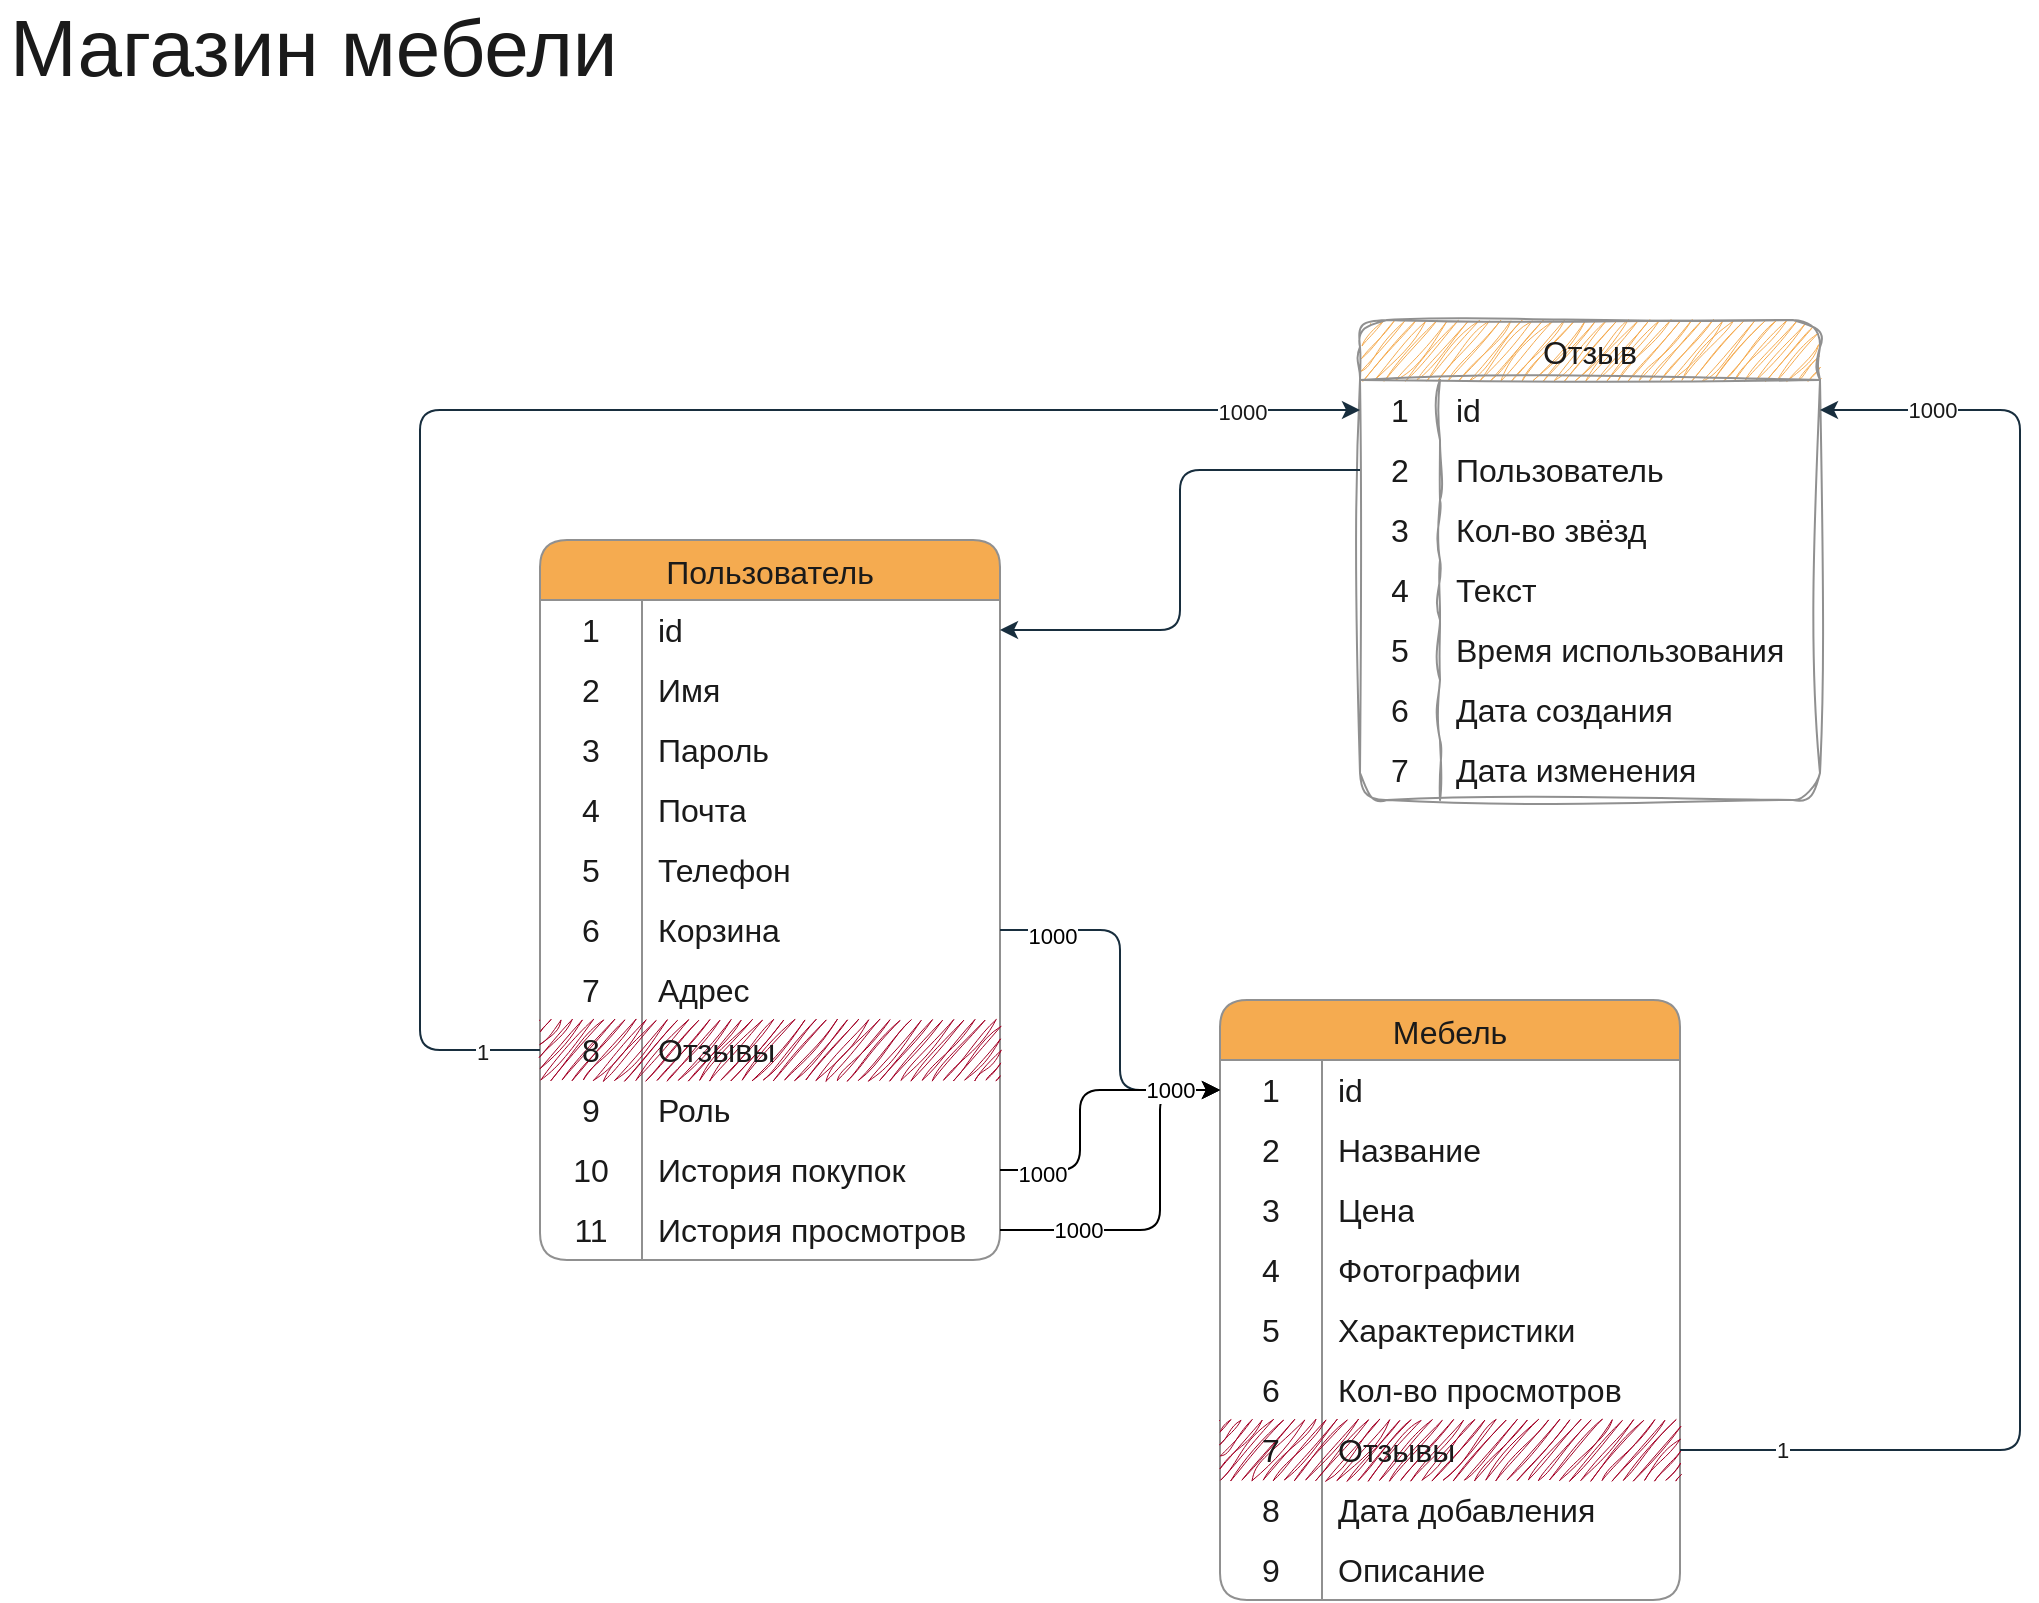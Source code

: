 <mxfile version="21.6.8" type="device">
  <diagram name="Page-1" id="b520641d-4fe3-3701-9064-5fc419738815">
    <mxGraphModel dx="1434" dy="907" grid="1" gridSize="10" guides="1" tooltips="1" connect="1" arrows="1" fold="1" page="1" pageScale="1" pageWidth="1100" pageHeight="850" background="none" math="0" shadow="0">
      <root>
        <mxCell id="0" />
        <mxCell id="1" parent="0" />
        <mxCell id="yqe6dRdyDtMansCxqnrz-1" value="&lt;font style=&quot;font-size: 40px;&quot;&gt;Магазин мебели&lt;/font&gt;" style="text;html=1;strokeColor=none;fillColor=none;spacing=5;spacingTop=-20;whiteSpace=wrap;overflow=hidden;rounded=1;labelBackgroundColor=none;fontColor=#1A1A1A;" parent="1" vertex="1">
          <mxGeometry y="20" width="420" height="40" as="geometry" />
        </mxCell>
        <mxCell id="yqe6dRdyDtMansCxqnrz-6" value="Мебель" style="shape=table;startSize=30;container=1;collapsible=0;childLayout=tableLayout;fixedRows=1;rowLines=0;fontStyle=0;strokeColor=#909090;fontSize=16;rounded=1;labelBackgroundColor=none;fillColor=#F5AB50;fontColor=#1A1A1A;" parent="1" vertex="1">
          <mxGeometry x="610" y="510" width="230" height="300" as="geometry" />
        </mxCell>
        <mxCell id="yqe6dRdyDtMansCxqnrz-7" value="" style="shape=tableRow;horizontal=0;startSize=0;swimlaneHead=0;swimlaneBody=0;top=0;left=0;bottom=0;right=0;collapsible=0;dropTarget=0;fillColor=none;points=[[0,0.5],[1,0.5]];portConstraint=eastwest;strokeColor=#909090;fontSize=16;rounded=1;labelBackgroundColor=none;fontColor=#1A1A1A;" parent="yqe6dRdyDtMansCxqnrz-6" vertex="1">
          <mxGeometry y="30" width="230" height="30" as="geometry" />
        </mxCell>
        <mxCell id="yqe6dRdyDtMansCxqnrz-8" value="1" style="shape=partialRectangle;html=1;whiteSpace=wrap;connectable=0;fillColor=none;top=0;left=0;bottom=0;right=0;overflow=hidden;pointerEvents=1;strokeColor=#909090;fontSize=16;rounded=1;labelBackgroundColor=none;fontColor=#1A1A1A;" parent="yqe6dRdyDtMansCxqnrz-7" vertex="1">
          <mxGeometry width="51" height="30" as="geometry">
            <mxRectangle width="51" height="30" as="alternateBounds" />
          </mxGeometry>
        </mxCell>
        <mxCell id="yqe6dRdyDtMansCxqnrz-9" value="id" style="shape=partialRectangle;html=1;whiteSpace=wrap;connectable=0;fillColor=none;top=0;left=0;bottom=0;right=0;align=left;spacingLeft=6;overflow=hidden;strokeColor=#909090;fontSize=16;rounded=1;labelBackgroundColor=none;fontColor=#1A1A1A;" parent="yqe6dRdyDtMansCxqnrz-7" vertex="1">
          <mxGeometry x="51" width="179" height="30" as="geometry">
            <mxRectangle width="179" height="30" as="alternateBounds" />
          </mxGeometry>
        </mxCell>
        <mxCell id="yqe6dRdyDtMansCxqnrz-10" value="" style="shape=tableRow;horizontal=0;startSize=0;swimlaneHead=0;swimlaneBody=0;top=0;left=0;bottom=0;right=0;collapsible=0;dropTarget=0;fillColor=none;points=[[0,0.5],[1,0.5]];portConstraint=eastwest;strokeColor=#909090;fontSize=16;rounded=1;labelBackgroundColor=none;fontColor=#1A1A1A;" parent="yqe6dRdyDtMansCxqnrz-6" vertex="1">
          <mxGeometry y="60" width="230" height="30" as="geometry" />
        </mxCell>
        <mxCell id="yqe6dRdyDtMansCxqnrz-11" value="2" style="shape=partialRectangle;html=1;whiteSpace=wrap;connectable=0;fillColor=none;top=0;left=0;bottom=0;right=0;overflow=hidden;strokeColor=#909090;fontSize=16;rounded=1;labelBackgroundColor=none;fontColor=#1A1A1A;" parent="yqe6dRdyDtMansCxqnrz-10" vertex="1">
          <mxGeometry width="51" height="30" as="geometry">
            <mxRectangle width="51" height="30" as="alternateBounds" />
          </mxGeometry>
        </mxCell>
        <mxCell id="yqe6dRdyDtMansCxqnrz-12" value="Название" style="shape=partialRectangle;html=1;whiteSpace=wrap;connectable=0;fillColor=none;top=0;left=0;bottom=0;right=0;align=left;spacingLeft=6;overflow=hidden;strokeColor=#909090;fontSize=16;rounded=1;labelBackgroundColor=none;fontColor=#1A1A1A;" parent="yqe6dRdyDtMansCxqnrz-10" vertex="1">
          <mxGeometry x="51" width="179" height="30" as="geometry">
            <mxRectangle width="179" height="30" as="alternateBounds" />
          </mxGeometry>
        </mxCell>
        <mxCell id="yqe6dRdyDtMansCxqnrz-13" value="" style="shape=tableRow;horizontal=0;startSize=0;swimlaneHead=0;swimlaneBody=0;top=0;left=0;bottom=0;right=0;collapsible=0;dropTarget=0;fillColor=none;points=[[0,0.5],[1,0.5]];portConstraint=eastwest;strokeColor=#909090;fontSize=16;rounded=1;labelBackgroundColor=none;fontColor=#1A1A1A;" parent="yqe6dRdyDtMansCxqnrz-6" vertex="1">
          <mxGeometry y="90" width="230" height="30" as="geometry" />
        </mxCell>
        <mxCell id="yqe6dRdyDtMansCxqnrz-14" value="3" style="shape=partialRectangle;html=1;whiteSpace=wrap;connectable=0;fillColor=none;top=0;left=0;bottom=0;right=0;overflow=hidden;strokeColor=#909090;fontSize=16;rounded=1;labelBackgroundColor=none;fontColor=#1A1A1A;" parent="yqe6dRdyDtMansCxqnrz-13" vertex="1">
          <mxGeometry width="51" height="30" as="geometry">
            <mxRectangle width="51" height="30" as="alternateBounds" />
          </mxGeometry>
        </mxCell>
        <mxCell id="yqe6dRdyDtMansCxqnrz-15" value="Цена" style="shape=partialRectangle;html=1;whiteSpace=wrap;connectable=0;fillColor=none;top=0;left=0;bottom=0;right=0;align=left;spacingLeft=6;overflow=hidden;strokeColor=#909090;fontSize=16;rounded=1;labelBackgroundColor=none;fontColor=#1A1A1A;" parent="yqe6dRdyDtMansCxqnrz-13" vertex="1">
          <mxGeometry x="51" width="179" height="30" as="geometry">
            <mxRectangle width="179" height="30" as="alternateBounds" />
          </mxGeometry>
        </mxCell>
        <mxCell id="yqe6dRdyDtMansCxqnrz-32" value="" style="shape=tableRow;horizontal=0;startSize=0;swimlaneHead=0;swimlaneBody=0;top=0;left=0;bottom=0;right=0;collapsible=0;dropTarget=0;fillColor=none;points=[[0,0.5],[1,0.5]];portConstraint=eastwest;strokeColor=#909090;fontSize=16;rounded=1;labelBackgroundColor=none;fontColor=#1A1A1A;" parent="yqe6dRdyDtMansCxqnrz-6" vertex="1">
          <mxGeometry y="120" width="230" height="30" as="geometry" />
        </mxCell>
        <mxCell id="yqe6dRdyDtMansCxqnrz-33" value="4" style="shape=partialRectangle;html=1;whiteSpace=wrap;connectable=0;fillColor=none;top=0;left=0;bottom=0;right=0;overflow=hidden;strokeColor=#909090;fontSize=16;rounded=1;labelBackgroundColor=none;fontColor=#1A1A1A;" parent="yqe6dRdyDtMansCxqnrz-32" vertex="1">
          <mxGeometry width="51" height="30" as="geometry">
            <mxRectangle width="51" height="30" as="alternateBounds" />
          </mxGeometry>
        </mxCell>
        <mxCell id="yqe6dRdyDtMansCxqnrz-34" value="Фотографии" style="shape=partialRectangle;html=1;whiteSpace=wrap;connectable=0;fillColor=none;top=0;left=0;bottom=0;right=0;align=left;spacingLeft=6;overflow=hidden;strokeColor=#909090;fontSize=16;rounded=1;labelBackgroundColor=none;fontColor=#1A1A1A;" parent="yqe6dRdyDtMansCxqnrz-32" vertex="1">
          <mxGeometry x="51" width="179" height="30" as="geometry">
            <mxRectangle width="179" height="30" as="alternateBounds" />
          </mxGeometry>
        </mxCell>
        <mxCell id="uWYPwdV6PZLB3BTFIdGM-4" value="" style="shape=tableRow;horizontal=0;startSize=0;swimlaneHead=0;swimlaneBody=0;top=0;left=0;bottom=0;right=0;collapsible=0;dropTarget=0;fillColor=none;points=[[0,0.5],[1,0.5]];portConstraint=eastwest;strokeColor=#909090;fontSize=16;rounded=1;labelBackgroundColor=none;fontColor=#1A1A1A;" parent="yqe6dRdyDtMansCxqnrz-6" vertex="1">
          <mxGeometry y="150" width="230" height="30" as="geometry" />
        </mxCell>
        <mxCell id="uWYPwdV6PZLB3BTFIdGM-5" value="5" style="shape=partialRectangle;html=1;whiteSpace=wrap;connectable=0;fillColor=none;top=0;left=0;bottom=0;right=0;overflow=hidden;strokeColor=#909090;fontSize=16;rounded=1;labelBackgroundColor=none;fontColor=#1A1A1A;" parent="uWYPwdV6PZLB3BTFIdGM-4" vertex="1">
          <mxGeometry width="51" height="30" as="geometry">
            <mxRectangle width="51" height="30" as="alternateBounds" />
          </mxGeometry>
        </mxCell>
        <mxCell id="uWYPwdV6PZLB3BTFIdGM-6" value="Характеристики" style="shape=partialRectangle;html=1;whiteSpace=wrap;connectable=0;fillColor=none;top=0;left=0;bottom=0;right=0;align=left;spacingLeft=6;overflow=hidden;strokeColor=#909090;fontSize=16;rounded=1;labelBackgroundColor=none;fontColor=#1A1A1A;" parent="uWYPwdV6PZLB3BTFIdGM-4" vertex="1">
          <mxGeometry x="51" width="179" height="30" as="geometry">
            <mxRectangle width="179" height="30" as="alternateBounds" />
          </mxGeometry>
        </mxCell>
        <mxCell id="uWYPwdV6PZLB3BTFIdGM-16" value="" style="shape=tableRow;horizontal=0;startSize=0;swimlaneHead=0;swimlaneBody=0;top=0;left=0;bottom=0;right=0;collapsible=0;dropTarget=0;fillColor=none;points=[[0,0.5],[1,0.5]];portConstraint=eastwest;strokeColor=#909090;fontSize=16;rounded=1;labelBackgroundColor=none;fontColor=#1A1A1A;" parent="yqe6dRdyDtMansCxqnrz-6" vertex="1">
          <mxGeometry y="180" width="230" height="30" as="geometry" />
        </mxCell>
        <mxCell id="uWYPwdV6PZLB3BTFIdGM-17" value="6" style="shape=partialRectangle;html=1;whiteSpace=wrap;connectable=0;fillColor=none;top=0;left=0;bottom=0;right=0;overflow=hidden;strokeColor=#909090;fontSize=16;rounded=1;labelBackgroundColor=none;fontColor=#1A1A1A;" parent="uWYPwdV6PZLB3BTFIdGM-16" vertex="1">
          <mxGeometry width="51" height="30" as="geometry">
            <mxRectangle width="51" height="30" as="alternateBounds" />
          </mxGeometry>
        </mxCell>
        <mxCell id="uWYPwdV6PZLB3BTFIdGM-18" value="Кол-во просмотров" style="shape=partialRectangle;html=1;whiteSpace=wrap;connectable=0;fillColor=none;top=0;left=0;bottom=0;right=0;align=left;spacingLeft=6;overflow=hidden;strokeColor=#909090;fontSize=16;rounded=1;labelBackgroundColor=none;fontColor=#1A1A1A;" parent="uWYPwdV6PZLB3BTFIdGM-16" vertex="1">
          <mxGeometry x="51" width="179" height="30" as="geometry">
            <mxRectangle width="179" height="30" as="alternateBounds" />
          </mxGeometry>
        </mxCell>
        <mxCell id="yqe6dRdyDtMansCxqnrz-140" value="" style="shape=tableRow;horizontal=0;startSize=0;swimlaneHead=0;swimlaneBody=0;top=0;left=0;bottom=0;right=0;collapsible=0;dropTarget=0;fillColor=#a20025;points=[[0,0.5],[1,0.5]];portConstraint=eastwest;strokeColor=#6F0000;fontSize=16;rounded=1;labelBackgroundColor=none;sketch=1;curveFitting=1;jiggle=2;fontColor=#ffffff;" parent="yqe6dRdyDtMansCxqnrz-6" vertex="1">
          <mxGeometry y="210" width="230" height="30" as="geometry" />
        </mxCell>
        <mxCell id="yqe6dRdyDtMansCxqnrz-141" value="7" style="shape=partialRectangle;html=1;whiteSpace=wrap;connectable=0;fillColor=none;top=0;left=0;bottom=0;right=0;overflow=hidden;strokeColor=#909090;fontSize=16;rounded=1;labelBackgroundColor=none;fontColor=#1A1A1A;" parent="yqe6dRdyDtMansCxqnrz-140" vertex="1">
          <mxGeometry width="51" height="30" as="geometry">
            <mxRectangle width="51" height="30" as="alternateBounds" />
          </mxGeometry>
        </mxCell>
        <mxCell id="yqe6dRdyDtMansCxqnrz-142" value="Отзывы" style="shape=partialRectangle;html=1;whiteSpace=wrap;connectable=0;fillColor=none;top=0;left=0;bottom=0;right=0;align=left;spacingLeft=6;overflow=hidden;strokeColor=#909090;fontSize=16;rounded=1;labelBackgroundColor=none;fontColor=#1A1A1A;" parent="yqe6dRdyDtMansCxqnrz-140" vertex="1">
          <mxGeometry x="51" width="179" height="30" as="geometry">
            <mxRectangle width="179" height="30" as="alternateBounds" />
          </mxGeometry>
        </mxCell>
        <mxCell id="hEsK_yBPaeeMFCxo3sMm-4" value="" style="shape=tableRow;horizontal=0;startSize=0;swimlaneHead=0;swimlaneBody=0;top=0;left=0;bottom=0;right=0;collapsible=0;dropTarget=0;fillColor=none;points=[[0,0.5],[1,0.5]];portConstraint=eastwest;strokeColor=#909090;fontSize=16;rounded=1;labelBackgroundColor=none;fontColor=#1A1A1A;" parent="yqe6dRdyDtMansCxqnrz-6" vertex="1">
          <mxGeometry y="240" width="230" height="30" as="geometry" />
        </mxCell>
        <mxCell id="hEsK_yBPaeeMFCxo3sMm-5" value="8" style="shape=partialRectangle;html=1;whiteSpace=wrap;connectable=0;fillColor=none;top=0;left=0;bottom=0;right=0;overflow=hidden;strokeColor=#909090;fontSize=16;rounded=1;labelBackgroundColor=none;fontColor=#1A1A1A;" parent="hEsK_yBPaeeMFCxo3sMm-4" vertex="1">
          <mxGeometry width="51" height="30" as="geometry">
            <mxRectangle width="51" height="30" as="alternateBounds" />
          </mxGeometry>
        </mxCell>
        <mxCell id="hEsK_yBPaeeMFCxo3sMm-6" value="Дата добавления" style="shape=partialRectangle;html=1;whiteSpace=wrap;connectable=0;fillColor=none;top=0;left=0;bottom=0;right=0;align=left;spacingLeft=6;overflow=hidden;strokeColor=#909090;fontSize=16;rounded=1;labelBackgroundColor=none;fontColor=#1A1A1A;" parent="hEsK_yBPaeeMFCxo3sMm-4" vertex="1">
          <mxGeometry x="51" width="179" height="30" as="geometry">
            <mxRectangle width="179" height="30" as="alternateBounds" />
          </mxGeometry>
        </mxCell>
        <mxCell id="uWYPwdV6PZLB3BTFIdGM-1" value="" style="shape=tableRow;horizontal=0;startSize=0;swimlaneHead=0;swimlaneBody=0;top=0;left=0;bottom=0;right=0;collapsible=0;dropTarget=0;fillColor=none;points=[[0,0.5],[1,0.5]];portConstraint=eastwest;strokeColor=#909090;fontSize=16;rounded=1;labelBackgroundColor=none;fontColor=#1A1A1A;" parent="yqe6dRdyDtMansCxqnrz-6" vertex="1">
          <mxGeometry y="270" width="230" height="30" as="geometry" />
        </mxCell>
        <mxCell id="uWYPwdV6PZLB3BTFIdGM-2" value="9" style="shape=partialRectangle;html=1;whiteSpace=wrap;connectable=0;fillColor=none;top=0;left=0;bottom=0;right=0;overflow=hidden;strokeColor=#909090;fontSize=16;rounded=1;labelBackgroundColor=none;fontColor=#1A1A1A;" parent="uWYPwdV6PZLB3BTFIdGM-1" vertex="1">
          <mxGeometry width="51" height="30" as="geometry">
            <mxRectangle width="51" height="30" as="alternateBounds" />
          </mxGeometry>
        </mxCell>
        <mxCell id="uWYPwdV6PZLB3BTFIdGM-3" value="Описание" style="shape=partialRectangle;html=1;whiteSpace=wrap;connectable=0;fillColor=none;top=0;left=0;bottom=0;right=0;align=left;spacingLeft=6;overflow=hidden;strokeColor=#909090;fontSize=16;rounded=1;labelBackgroundColor=none;fontColor=#1A1A1A;" parent="uWYPwdV6PZLB3BTFIdGM-1" vertex="1">
          <mxGeometry x="51" width="179" height="30" as="geometry">
            <mxRectangle width="179" height="30" as="alternateBounds" />
          </mxGeometry>
        </mxCell>
        <mxCell id="yqe6dRdyDtMansCxqnrz-38" value="Пользователь" style="shape=table;startSize=30;container=1;collapsible=0;childLayout=tableLayout;fixedRows=1;rowLines=0;fontStyle=0;strokeColor=#909090;fontSize=16;align=center;rounded=1;labelBackgroundColor=none;fillColor=#F5AB50;fontColor=#1A1A1A;" parent="1" vertex="1">
          <mxGeometry x="270" y="280" width="230" height="360" as="geometry" />
        </mxCell>
        <mxCell id="yqe6dRdyDtMansCxqnrz-39" value="" style="shape=tableRow;horizontal=0;startSize=0;swimlaneHead=0;swimlaneBody=0;top=0;left=0;bottom=0;right=0;collapsible=0;dropTarget=0;fillColor=none;points=[[0,0.5],[1,0.5]];portConstraint=eastwest;strokeColor=#909090;fontSize=16;rounded=1;labelBackgroundColor=none;fontColor=#1A1A1A;" parent="yqe6dRdyDtMansCxqnrz-38" vertex="1">
          <mxGeometry y="30" width="230" height="30" as="geometry" />
        </mxCell>
        <mxCell id="yqe6dRdyDtMansCxqnrz-40" value="1" style="shape=partialRectangle;html=1;whiteSpace=wrap;connectable=0;fillColor=none;top=0;left=0;bottom=0;right=0;overflow=hidden;pointerEvents=1;strokeColor=#909090;fontSize=16;rounded=1;labelBackgroundColor=none;fontColor=#1A1A1A;" parent="yqe6dRdyDtMansCxqnrz-39" vertex="1">
          <mxGeometry width="51" height="30" as="geometry">
            <mxRectangle width="51" height="30" as="alternateBounds" />
          </mxGeometry>
        </mxCell>
        <mxCell id="yqe6dRdyDtMansCxqnrz-41" value="id" style="shape=partialRectangle;html=1;whiteSpace=wrap;connectable=0;fillColor=none;top=0;left=0;bottom=0;right=0;align=left;spacingLeft=6;overflow=hidden;strokeColor=#909090;fontSize=16;rounded=1;labelBackgroundColor=none;fontColor=#1A1A1A;" parent="yqe6dRdyDtMansCxqnrz-39" vertex="1">
          <mxGeometry x="51" width="179" height="30" as="geometry">
            <mxRectangle width="179" height="30" as="alternateBounds" />
          </mxGeometry>
        </mxCell>
        <mxCell id="yqe6dRdyDtMansCxqnrz-58" value="" style="shape=tableRow;horizontal=0;startSize=0;swimlaneHead=0;swimlaneBody=0;top=0;left=0;bottom=0;right=0;collapsible=0;dropTarget=0;fillColor=none;points=[[0,0.5],[1,0.5]];portConstraint=eastwest;strokeColor=#909090;fontSize=16;rounded=1;labelBackgroundColor=none;fontColor=#1A1A1A;" parent="yqe6dRdyDtMansCxqnrz-38" vertex="1">
          <mxGeometry y="60" width="230" height="30" as="geometry" />
        </mxCell>
        <mxCell id="yqe6dRdyDtMansCxqnrz-59" value="2" style="shape=partialRectangle;html=1;whiteSpace=wrap;connectable=0;fillColor=none;top=0;left=0;bottom=0;right=0;overflow=hidden;strokeColor=#909090;fontSize=16;rounded=1;labelBackgroundColor=none;fontColor=#1A1A1A;" parent="yqe6dRdyDtMansCxqnrz-58" vertex="1">
          <mxGeometry width="51" height="30" as="geometry">
            <mxRectangle width="51" height="30" as="alternateBounds" />
          </mxGeometry>
        </mxCell>
        <mxCell id="yqe6dRdyDtMansCxqnrz-60" value="Имя" style="shape=partialRectangle;html=1;whiteSpace=wrap;connectable=0;fillColor=none;top=0;left=0;bottom=0;right=0;align=left;spacingLeft=6;overflow=hidden;strokeColor=#909090;fontSize=16;rounded=1;labelBackgroundColor=none;fontColor=#1A1A1A;" parent="yqe6dRdyDtMansCxqnrz-58" vertex="1">
          <mxGeometry x="51" width="179" height="30" as="geometry">
            <mxRectangle width="179" height="30" as="alternateBounds" />
          </mxGeometry>
        </mxCell>
        <mxCell id="yqe6dRdyDtMansCxqnrz-80" value="" style="shape=tableRow;horizontal=0;startSize=0;swimlaneHead=0;swimlaneBody=0;top=0;left=0;bottom=0;right=0;collapsible=0;dropTarget=0;fillColor=none;points=[[0,0.5],[1,0.5]];portConstraint=eastwest;strokeColor=#909090;fontSize=16;rounded=1;labelBackgroundColor=none;fontColor=#1A1A1A;" parent="yqe6dRdyDtMansCxqnrz-38" vertex="1">
          <mxGeometry y="90" width="230" height="30" as="geometry" />
        </mxCell>
        <mxCell id="yqe6dRdyDtMansCxqnrz-81" value="3" style="shape=partialRectangle;html=1;whiteSpace=wrap;connectable=0;fillColor=none;top=0;left=0;bottom=0;right=0;overflow=hidden;strokeColor=#909090;fontSize=16;rounded=1;labelBackgroundColor=none;fontColor=#1A1A1A;" parent="yqe6dRdyDtMansCxqnrz-80" vertex="1">
          <mxGeometry width="51" height="30" as="geometry">
            <mxRectangle width="51" height="30" as="alternateBounds" />
          </mxGeometry>
        </mxCell>
        <mxCell id="yqe6dRdyDtMansCxqnrz-82" value="Пароль" style="shape=partialRectangle;html=1;whiteSpace=wrap;connectable=0;fillColor=none;top=0;left=0;bottom=0;right=0;align=left;spacingLeft=6;overflow=hidden;strokeColor=#909090;fontSize=16;rounded=1;labelBackgroundColor=none;fontColor=#1A1A1A;" parent="yqe6dRdyDtMansCxqnrz-80" vertex="1">
          <mxGeometry x="51" width="179" height="30" as="geometry">
            <mxRectangle width="179" height="30" as="alternateBounds" />
          </mxGeometry>
        </mxCell>
        <mxCell id="yqe6dRdyDtMansCxqnrz-42" value="" style="shape=tableRow;horizontal=0;startSize=0;swimlaneHead=0;swimlaneBody=0;top=0;left=0;bottom=0;right=0;collapsible=0;dropTarget=0;fillColor=none;points=[[0,0.5],[1,0.5]];portConstraint=eastwest;strokeColor=#909090;fontSize=16;rounded=1;labelBackgroundColor=none;fontColor=#1A1A1A;" parent="yqe6dRdyDtMansCxqnrz-38" vertex="1">
          <mxGeometry y="120" width="230" height="30" as="geometry" />
        </mxCell>
        <mxCell id="yqe6dRdyDtMansCxqnrz-43" value="4" style="shape=partialRectangle;html=1;whiteSpace=wrap;connectable=0;fillColor=none;top=0;left=0;bottom=0;right=0;overflow=hidden;strokeColor=#909090;fontSize=16;rounded=1;labelBackgroundColor=none;fontColor=#1A1A1A;" parent="yqe6dRdyDtMansCxqnrz-42" vertex="1">
          <mxGeometry width="51" height="30" as="geometry">
            <mxRectangle width="51" height="30" as="alternateBounds" />
          </mxGeometry>
        </mxCell>
        <mxCell id="yqe6dRdyDtMansCxqnrz-44" value="Почта" style="shape=partialRectangle;html=1;whiteSpace=wrap;connectable=0;fillColor=none;top=0;left=0;bottom=0;right=0;align=left;spacingLeft=6;overflow=hidden;strokeColor=#909090;fontSize=16;rounded=1;labelBackgroundColor=none;fontColor=#1A1A1A;" parent="yqe6dRdyDtMansCxqnrz-42" vertex="1">
          <mxGeometry x="51" width="179" height="30" as="geometry">
            <mxRectangle width="179" height="30" as="alternateBounds" />
          </mxGeometry>
        </mxCell>
        <mxCell id="yqe6dRdyDtMansCxqnrz-45" value="" style="shape=tableRow;horizontal=0;startSize=0;swimlaneHead=0;swimlaneBody=0;top=0;left=0;bottom=0;right=0;collapsible=0;dropTarget=0;fillColor=none;points=[[0,0.5],[1,0.5]];portConstraint=eastwest;strokeColor=#909090;fontSize=16;rounded=1;labelBackgroundColor=none;fontColor=#1A1A1A;" parent="yqe6dRdyDtMansCxqnrz-38" vertex="1">
          <mxGeometry y="150" width="230" height="30" as="geometry" />
        </mxCell>
        <mxCell id="yqe6dRdyDtMansCxqnrz-46" value="5" style="shape=partialRectangle;html=1;whiteSpace=wrap;connectable=0;fillColor=none;top=0;left=0;bottom=0;right=0;overflow=hidden;strokeColor=#909090;fontSize=16;rounded=1;labelBackgroundColor=none;fontColor=#1A1A1A;" parent="yqe6dRdyDtMansCxqnrz-45" vertex="1">
          <mxGeometry width="51" height="30" as="geometry">
            <mxRectangle width="51" height="30" as="alternateBounds" />
          </mxGeometry>
        </mxCell>
        <mxCell id="yqe6dRdyDtMansCxqnrz-47" value="Телефон" style="shape=partialRectangle;html=1;whiteSpace=wrap;connectable=0;fillColor=none;top=0;left=0;bottom=0;right=0;align=left;spacingLeft=6;overflow=hidden;strokeColor=#909090;fontSize=16;rounded=1;labelBackgroundColor=none;fontColor=#1A1A1A;" parent="yqe6dRdyDtMansCxqnrz-45" vertex="1">
          <mxGeometry x="51" width="179" height="30" as="geometry">
            <mxRectangle width="179" height="30" as="alternateBounds" />
          </mxGeometry>
        </mxCell>
        <mxCell id="yqe6dRdyDtMansCxqnrz-77" value="" style="shape=tableRow;horizontal=0;startSize=0;swimlaneHead=0;swimlaneBody=0;top=0;left=0;bottom=0;right=0;collapsible=0;dropTarget=0;fillColor=none;points=[[0,0.5],[1,0.5]];portConstraint=eastwest;strokeColor=#909090;fontSize=16;rounded=1;labelBackgroundColor=none;fontColor=#1A1A1A;" parent="yqe6dRdyDtMansCxqnrz-38" vertex="1">
          <mxGeometry y="180" width="230" height="30" as="geometry" />
        </mxCell>
        <mxCell id="yqe6dRdyDtMansCxqnrz-78" value="6" style="shape=partialRectangle;html=1;whiteSpace=wrap;connectable=0;fillColor=none;top=0;left=0;bottom=0;right=0;overflow=hidden;strokeColor=#909090;fontSize=16;rounded=1;labelBackgroundColor=none;fontColor=#1A1A1A;" parent="yqe6dRdyDtMansCxqnrz-77" vertex="1">
          <mxGeometry width="51" height="30" as="geometry">
            <mxRectangle width="51" height="30" as="alternateBounds" />
          </mxGeometry>
        </mxCell>
        <mxCell id="yqe6dRdyDtMansCxqnrz-79" value="Корзина" style="shape=partialRectangle;html=1;whiteSpace=wrap;connectable=0;fillColor=none;top=0;left=0;bottom=0;right=0;align=left;spacingLeft=6;overflow=hidden;strokeColor=#909090;fontSize=16;rounded=1;labelBackgroundColor=none;fontColor=#1A1A1A;" parent="yqe6dRdyDtMansCxqnrz-77" vertex="1">
          <mxGeometry x="51" width="179" height="30" as="geometry">
            <mxRectangle width="179" height="30" as="alternateBounds" />
          </mxGeometry>
        </mxCell>
        <mxCell id="yqe6dRdyDtMansCxqnrz-121" value="" style="shape=tableRow;horizontal=0;startSize=0;swimlaneHead=0;swimlaneBody=0;top=0;left=0;bottom=0;right=0;collapsible=0;dropTarget=0;fillColor=none;points=[[0,0.5],[1,0.5]];portConstraint=eastwest;strokeColor=#909090;fontSize=16;rounded=1;labelBackgroundColor=none;fontColor=#1A1A1A;" parent="yqe6dRdyDtMansCxqnrz-38" vertex="1">
          <mxGeometry y="210" width="230" height="30" as="geometry" />
        </mxCell>
        <mxCell id="yqe6dRdyDtMansCxqnrz-122" value="7" style="shape=partialRectangle;html=1;whiteSpace=wrap;connectable=0;fillColor=none;top=0;left=0;bottom=0;right=0;overflow=hidden;strokeColor=#909090;fontSize=16;rounded=1;labelBackgroundColor=none;fontColor=#1A1A1A;" parent="yqe6dRdyDtMansCxqnrz-121" vertex="1">
          <mxGeometry width="51" height="30" as="geometry">
            <mxRectangle width="51" height="30" as="alternateBounds" />
          </mxGeometry>
        </mxCell>
        <mxCell id="yqe6dRdyDtMansCxqnrz-123" value="Адрес" style="shape=partialRectangle;html=1;whiteSpace=wrap;connectable=0;fillColor=none;top=0;left=0;bottom=0;right=0;align=left;spacingLeft=6;overflow=hidden;strokeColor=#909090;fontSize=16;rounded=1;labelBackgroundColor=none;fontColor=#1A1A1A;" parent="yqe6dRdyDtMansCxqnrz-121" vertex="1">
          <mxGeometry x="51" width="179" height="30" as="geometry">
            <mxRectangle width="179" height="30" as="alternateBounds" />
          </mxGeometry>
        </mxCell>
        <mxCell id="yqe6dRdyDtMansCxqnrz-188" value="" style="shape=tableRow;horizontal=0;startSize=0;swimlaneHead=0;swimlaneBody=0;top=0;left=0;bottom=0;right=0;collapsible=0;dropTarget=0;fillColor=#a20025;points=[[0,0.5],[1,0.5]];portConstraint=eastwest;strokeColor=#6F0000;fontSize=16;rounded=1;labelBackgroundColor=none;fontColor=#ffffff;sketch=1;curveFitting=1;jiggle=2;" parent="yqe6dRdyDtMansCxqnrz-38" vertex="1">
          <mxGeometry y="240" width="230" height="30" as="geometry" />
        </mxCell>
        <mxCell id="yqe6dRdyDtMansCxqnrz-189" value="8" style="shape=partialRectangle;html=1;whiteSpace=wrap;connectable=0;fillColor=none;top=0;left=0;bottom=0;right=0;overflow=hidden;strokeColor=#909090;fontSize=16;rounded=1;labelBackgroundColor=none;fontColor=#1A1A1A;" parent="yqe6dRdyDtMansCxqnrz-188" vertex="1">
          <mxGeometry width="51" height="30" as="geometry">
            <mxRectangle width="51" height="30" as="alternateBounds" />
          </mxGeometry>
        </mxCell>
        <mxCell id="yqe6dRdyDtMansCxqnrz-190" value="Отзывы" style="shape=partialRectangle;html=1;whiteSpace=wrap;connectable=0;fillColor=none;top=0;left=0;bottom=0;right=0;align=left;spacingLeft=6;overflow=hidden;strokeColor=#909090;fontSize=16;rounded=1;labelBackgroundColor=none;fontColor=#1A1A1A;" parent="yqe6dRdyDtMansCxqnrz-188" vertex="1">
          <mxGeometry x="51" width="179" height="30" as="geometry">
            <mxRectangle width="179" height="30" as="alternateBounds" />
          </mxGeometry>
        </mxCell>
        <mxCell id="hEsK_yBPaeeMFCxo3sMm-1" value="" style="shape=tableRow;horizontal=0;startSize=0;swimlaneHead=0;swimlaneBody=0;top=0;left=0;bottom=0;right=0;collapsible=0;dropTarget=0;fillColor=none;points=[[0,0.5],[1,0.5]];portConstraint=eastwest;strokeColor=#909090;fontSize=16;rounded=1;labelBackgroundColor=none;fontColor=#1A1A1A;" parent="yqe6dRdyDtMansCxqnrz-38" vertex="1">
          <mxGeometry y="270" width="230" height="30" as="geometry" />
        </mxCell>
        <mxCell id="hEsK_yBPaeeMFCxo3sMm-2" value="9" style="shape=partialRectangle;html=1;whiteSpace=wrap;connectable=0;fillColor=none;top=0;left=0;bottom=0;right=0;overflow=hidden;strokeColor=#909090;fontSize=16;rounded=1;labelBackgroundColor=none;fontColor=#1A1A1A;" parent="hEsK_yBPaeeMFCxo3sMm-1" vertex="1">
          <mxGeometry width="51" height="30" as="geometry">
            <mxRectangle width="51" height="30" as="alternateBounds" />
          </mxGeometry>
        </mxCell>
        <mxCell id="hEsK_yBPaeeMFCxo3sMm-3" value="Роль" style="shape=partialRectangle;html=1;whiteSpace=wrap;connectable=0;fillColor=none;top=0;left=0;bottom=0;right=0;align=left;spacingLeft=6;overflow=hidden;strokeColor=#909090;fontSize=16;rounded=1;labelBackgroundColor=none;fontColor=#1A1A1A;" parent="hEsK_yBPaeeMFCxo3sMm-1" vertex="1">
          <mxGeometry x="51" width="179" height="30" as="geometry">
            <mxRectangle width="179" height="30" as="alternateBounds" />
          </mxGeometry>
        </mxCell>
        <mxCell id="hEsK_yBPaeeMFCxo3sMm-7" value="" style="shape=tableRow;horizontal=0;startSize=0;swimlaneHead=0;swimlaneBody=0;top=0;left=0;bottom=0;right=0;collapsible=0;dropTarget=0;fillColor=none;points=[[0,0.5],[1,0.5]];portConstraint=eastwest;strokeColor=#909090;fontSize=16;rounded=1;labelBackgroundColor=none;fontColor=#1A1A1A;" parent="yqe6dRdyDtMansCxqnrz-38" vertex="1">
          <mxGeometry y="300" width="230" height="30" as="geometry" />
        </mxCell>
        <mxCell id="hEsK_yBPaeeMFCxo3sMm-8" value="10" style="shape=partialRectangle;html=1;whiteSpace=wrap;connectable=0;fillColor=none;top=0;left=0;bottom=0;right=0;overflow=hidden;strokeColor=#909090;fontSize=16;rounded=1;labelBackgroundColor=none;fontColor=#1A1A1A;" parent="hEsK_yBPaeeMFCxo3sMm-7" vertex="1">
          <mxGeometry width="51" height="30" as="geometry">
            <mxRectangle width="51" height="30" as="alternateBounds" />
          </mxGeometry>
        </mxCell>
        <mxCell id="hEsK_yBPaeeMFCxo3sMm-9" value="История покупок" style="shape=partialRectangle;html=1;whiteSpace=wrap;connectable=0;fillColor=none;top=0;left=0;bottom=0;right=0;align=left;spacingLeft=6;overflow=hidden;strokeColor=#909090;fontSize=16;rounded=1;labelBackgroundColor=none;fontColor=#1A1A1A;" parent="hEsK_yBPaeeMFCxo3sMm-7" vertex="1">
          <mxGeometry x="51" width="179" height="30" as="geometry">
            <mxRectangle width="179" height="30" as="alternateBounds" />
          </mxGeometry>
        </mxCell>
        <mxCell id="uWYPwdV6PZLB3BTFIdGM-7" value="" style="shape=tableRow;horizontal=0;startSize=0;swimlaneHead=0;swimlaneBody=0;top=0;left=0;bottom=0;right=0;collapsible=0;dropTarget=0;fillColor=none;points=[[0,0.5],[1,0.5]];portConstraint=eastwest;strokeColor=#909090;fontSize=16;rounded=1;labelBackgroundColor=none;fontColor=#1A1A1A;" parent="yqe6dRdyDtMansCxqnrz-38" vertex="1">
          <mxGeometry y="330" width="230" height="30" as="geometry" />
        </mxCell>
        <mxCell id="uWYPwdV6PZLB3BTFIdGM-8" value="11" style="shape=partialRectangle;html=1;whiteSpace=wrap;connectable=0;fillColor=none;top=0;left=0;bottom=0;right=0;overflow=hidden;strokeColor=#909090;fontSize=16;rounded=1;labelBackgroundColor=none;fontColor=#1A1A1A;" parent="uWYPwdV6PZLB3BTFIdGM-7" vertex="1">
          <mxGeometry width="51" height="30" as="geometry">
            <mxRectangle width="51" height="30" as="alternateBounds" />
          </mxGeometry>
        </mxCell>
        <mxCell id="uWYPwdV6PZLB3BTFIdGM-9" value="История просмотров" style="shape=partialRectangle;html=1;whiteSpace=wrap;connectable=0;fillColor=none;top=0;left=0;bottom=0;right=0;align=left;spacingLeft=6;overflow=hidden;strokeColor=#909090;fontSize=16;rounded=1;labelBackgroundColor=none;fontColor=#1A1A1A;" parent="uWYPwdV6PZLB3BTFIdGM-7" vertex="1">
          <mxGeometry x="51" width="179" height="30" as="geometry">
            <mxRectangle width="179" height="30" as="alternateBounds" />
          </mxGeometry>
        </mxCell>
        <mxCell id="yqe6dRdyDtMansCxqnrz-127" style="edgeStyle=orthogonalEdgeStyle;rounded=1;orthogonalLoop=1;jettySize=auto;html=1;entryX=0;entryY=0.5;entryDx=0;entryDy=0;labelBackgroundColor=none;strokeColor=#182E3E;fontColor=default;" parent="1" source="yqe6dRdyDtMansCxqnrz-77" target="yqe6dRdyDtMansCxqnrz-7" edge="1">
          <mxGeometry relative="1" as="geometry">
            <Array as="points">
              <mxPoint x="560" y="475" />
              <mxPoint x="560" y="555" />
            </Array>
          </mxGeometry>
        </mxCell>
        <mxCell id="uWYPwdV6PZLB3BTFIdGM-15" value="1000" style="edgeLabel;html=1;align=center;verticalAlign=middle;resizable=0;points=[];" parent="yqe6dRdyDtMansCxqnrz-127" vertex="1" connectable="0">
          <mxGeometry x="-0.726" y="-3" relative="1" as="geometry">
            <mxPoint as="offset" />
          </mxGeometry>
        </mxCell>
        <mxCell id="yqe6dRdyDtMansCxqnrz-128" value="Отзыв" style="shape=table;startSize=30;container=1;collapsible=0;childLayout=tableLayout;fixedRows=1;rowLines=0;fontStyle=0;strokeColor=#909090;fontSize=16;fontColor=#1A1A1A;fillColor=#F5AB50;rounded=1;labelBackgroundColor=none;sketch=1;curveFitting=1;jiggle=2;" parent="1" vertex="1">
          <mxGeometry x="680" y="170" width="230" height="240" as="geometry" />
        </mxCell>
        <mxCell id="yqe6dRdyDtMansCxqnrz-129" value="" style="shape=tableRow;horizontal=0;startSize=0;swimlaneHead=0;swimlaneBody=0;top=0;left=0;bottom=0;right=0;collapsible=0;dropTarget=0;fillColor=none;points=[[0,0.5],[1,0.5]];portConstraint=eastwest;strokeColor=#909090;fontSize=16;fontColor=#1A1A1A;rounded=1;labelBackgroundColor=none;sketch=1;curveFitting=1;jiggle=2;" parent="yqe6dRdyDtMansCxqnrz-128" vertex="1">
          <mxGeometry y="30" width="230" height="30" as="geometry" />
        </mxCell>
        <mxCell id="yqe6dRdyDtMansCxqnrz-130" value="1" style="shape=partialRectangle;html=1;whiteSpace=wrap;connectable=0;fillColor=none;top=0;left=0;bottom=0;right=0;overflow=hidden;pointerEvents=1;strokeColor=#909090;fontSize=16;fontColor=#1A1A1A;rounded=1;labelBackgroundColor=none;sketch=1;curveFitting=1;jiggle=2;" parent="yqe6dRdyDtMansCxqnrz-129" vertex="1">
          <mxGeometry width="40" height="30" as="geometry">
            <mxRectangle width="40" height="30" as="alternateBounds" />
          </mxGeometry>
        </mxCell>
        <mxCell id="yqe6dRdyDtMansCxqnrz-131" value="id" style="shape=partialRectangle;html=1;whiteSpace=wrap;connectable=0;fillColor=none;top=0;left=0;bottom=0;right=0;align=left;spacingLeft=6;overflow=hidden;strokeColor=#909090;fontSize=16;fontColor=#1A1A1A;rounded=1;labelBackgroundColor=none;sketch=1;curveFitting=1;jiggle=2;" parent="yqe6dRdyDtMansCxqnrz-129" vertex="1">
          <mxGeometry x="40" width="190" height="30" as="geometry">
            <mxRectangle width="190" height="30" as="alternateBounds" />
          </mxGeometry>
        </mxCell>
        <mxCell id="yqe6dRdyDtMansCxqnrz-132" value="" style="shape=tableRow;horizontal=0;startSize=0;swimlaneHead=0;swimlaneBody=0;top=0;left=0;bottom=0;right=0;collapsible=0;dropTarget=0;fillColor=none;points=[[0,0.5],[1,0.5]];portConstraint=eastwest;strokeColor=#909090;fontSize=16;fontColor=#1A1A1A;rounded=1;labelBackgroundColor=none;sketch=1;curveFitting=1;jiggle=2;" parent="yqe6dRdyDtMansCxqnrz-128" vertex="1">
          <mxGeometry y="60" width="230" height="30" as="geometry" />
        </mxCell>
        <mxCell id="yqe6dRdyDtMansCxqnrz-133" value="2" style="shape=partialRectangle;html=1;whiteSpace=wrap;connectable=0;fillColor=none;top=0;left=0;bottom=0;right=0;overflow=hidden;strokeColor=#909090;fontSize=16;fontColor=#1A1A1A;rounded=1;labelBackgroundColor=none;sketch=1;curveFitting=1;jiggle=2;" parent="yqe6dRdyDtMansCxqnrz-132" vertex="1">
          <mxGeometry width="40" height="30" as="geometry">
            <mxRectangle width="40" height="30" as="alternateBounds" />
          </mxGeometry>
        </mxCell>
        <mxCell id="yqe6dRdyDtMansCxqnrz-134" value="Пользователь" style="shape=partialRectangle;html=1;whiteSpace=wrap;connectable=0;fillColor=none;top=0;left=0;bottom=0;right=0;align=left;spacingLeft=6;overflow=hidden;strokeColor=#909090;fontSize=16;fontColor=#1A1A1A;rounded=1;labelBackgroundColor=none;sketch=1;curveFitting=1;jiggle=2;" parent="yqe6dRdyDtMansCxqnrz-132" vertex="1">
          <mxGeometry x="40" width="190" height="30" as="geometry">
            <mxRectangle width="190" height="30" as="alternateBounds" />
          </mxGeometry>
        </mxCell>
        <mxCell id="yqe6dRdyDtMansCxqnrz-135" value="" style="shape=tableRow;horizontal=0;startSize=0;swimlaneHead=0;swimlaneBody=0;top=0;left=0;bottom=0;right=0;collapsible=0;dropTarget=0;fillColor=none;points=[[0,0.5],[1,0.5]];portConstraint=eastwest;strokeColor=#909090;fontSize=16;fontColor=#1A1A1A;rounded=1;labelBackgroundColor=none;sketch=1;curveFitting=1;jiggle=2;" parent="yqe6dRdyDtMansCxqnrz-128" vertex="1">
          <mxGeometry y="90" width="230" height="30" as="geometry" />
        </mxCell>
        <mxCell id="yqe6dRdyDtMansCxqnrz-136" value="3" style="shape=partialRectangle;html=1;whiteSpace=wrap;connectable=0;fillColor=none;top=0;left=0;bottom=0;right=0;overflow=hidden;strokeColor=#909090;fontSize=16;fontColor=#1A1A1A;rounded=1;labelBackgroundColor=none;sketch=1;curveFitting=1;jiggle=2;" parent="yqe6dRdyDtMansCxqnrz-135" vertex="1">
          <mxGeometry width="40" height="30" as="geometry">
            <mxRectangle width="40" height="30" as="alternateBounds" />
          </mxGeometry>
        </mxCell>
        <mxCell id="yqe6dRdyDtMansCxqnrz-137" value="Кол-во звёзд" style="shape=partialRectangle;html=1;whiteSpace=wrap;connectable=0;fillColor=none;top=0;left=0;bottom=0;right=0;align=left;spacingLeft=6;overflow=hidden;strokeColor=#909090;fontSize=16;fontColor=#1A1A1A;rounded=1;labelBackgroundColor=none;sketch=1;curveFitting=1;jiggle=2;" parent="yqe6dRdyDtMansCxqnrz-135" vertex="1">
          <mxGeometry x="40" width="190" height="30" as="geometry">
            <mxRectangle width="190" height="30" as="alternateBounds" />
          </mxGeometry>
        </mxCell>
        <mxCell id="yqe6dRdyDtMansCxqnrz-146" value="" style="shape=tableRow;horizontal=0;startSize=0;swimlaneHead=0;swimlaneBody=0;top=0;left=0;bottom=0;right=0;collapsible=0;dropTarget=0;fillColor=none;points=[[0,0.5],[1,0.5]];portConstraint=eastwest;strokeColor=#909090;fontSize=16;fontColor=#1A1A1A;rounded=1;labelBackgroundColor=none;sketch=1;curveFitting=1;jiggle=2;" parent="yqe6dRdyDtMansCxqnrz-128" vertex="1">
          <mxGeometry y="120" width="230" height="30" as="geometry" />
        </mxCell>
        <mxCell id="yqe6dRdyDtMansCxqnrz-147" value="4" style="shape=partialRectangle;html=1;whiteSpace=wrap;connectable=0;fillColor=none;top=0;left=0;bottom=0;right=0;overflow=hidden;strokeColor=#909090;fontSize=16;fontColor=#1A1A1A;rounded=1;labelBackgroundColor=none;sketch=1;curveFitting=1;jiggle=2;" parent="yqe6dRdyDtMansCxqnrz-146" vertex="1">
          <mxGeometry width="40" height="30" as="geometry">
            <mxRectangle width="40" height="30" as="alternateBounds" />
          </mxGeometry>
        </mxCell>
        <mxCell id="yqe6dRdyDtMansCxqnrz-148" value="Текст" style="shape=partialRectangle;html=1;whiteSpace=wrap;connectable=0;fillColor=none;top=0;left=0;bottom=0;right=0;align=left;spacingLeft=6;overflow=hidden;strokeColor=#909090;fontSize=16;fontColor=#1A1A1A;rounded=1;labelBackgroundColor=none;sketch=1;curveFitting=1;jiggle=2;" parent="yqe6dRdyDtMansCxqnrz-146" vertex="1">
          <mxGeometry x="40" width="190" height="30" as="geometry">
            <mxRectangle width="190" height="30" as="alternateBounds" />
          </mxGeometry>
        </mxCell>
        <mxCell id="yqe6dRdyDtMansCxqnrz-149" value="" style="shape=tableRow;horizontal=0;startSize=0;swimlaneHead=0;swimlaneBody=0;top=0;left=0;bottom=0;right=0;collapsible=0;dropTarget=0;fillColor=none;points=[[0,0.5],[1,0.5]];portConstraint=eastwest;strokeColor=#909090;fontSize=16;fontColor=#1A1A1A;rounded=1;labelBackgroundColor=none;sketch=1;curveFitting=1;jiggle=2;" parent="yqe6dRdyDtMansCxqnrz-128" vertex="1">
          <mxGeometry y="150" width="230" height="30" as="geometry" />
        </mxCell>
        <mxCell id="yqe6dRdyDtMansCxqnrz-150" value="5" style="shape=partialRectangle;html=1;whiteSpace=wrap;connectable=0;fillColor=none;top=0;left=0;bottom=0;right=0;overflow=hidden;strokeColor=#909090;fontSize=16;fontColor=#1A1A1A;rounded=1;labelBackgroundColor=none;sketch=1;curveFitting=1;jiggle=2;" parent="yqe6dRdyDtMansCxqnrz-149" vertex="1">
          <mxGeometry width="40" height="30" as="geometry">
            <mxRectangle width="40" height="30" as="alternateBounds" />
          </mxGeometry>
        </mxCell>
        <mxCell id="yqe6dRdyDtMansCxqnrz-151" value="Время использования" style="shape=partialRectangle;html=1;whiteSpace=wrap;connectable=0;fillColor=none;top=0;left=0;bottom=0;right=0;align=left;spacingLeft=6;overflow=hidden;strokeColor=#909090;fontSize=16;fontColor=#1A1A1A;rounded=1;labelBackgroundColor=none;sketch=1;curveFitting=1;jiggle=2;" parent="yqe6dRdyDtMansCxqnrz-149" vertex="1">
          <mxGeometry x="40" width="190" height="30" as="geometry">
            <mxRectangle width="190" height="30" as="alternateBounds" />
          </mxGeometry>
        </mxCell>
        <mxCell id="yqe6dRdyDtMansCxqnrz-152" value="" style="shape=tableRow;horizontal=0;startSize=0;swimlaneHead=0;swimlaneBody=0;top=0;left=0;bottom=0;right=0;collapsible=0;dropTarget=0;fillColor=none;points=[[0,0.5],[1,0.5]];portConstraint=eastwest;strokeColor=#909090;fontSize=16;fontColor=#1A1A1A;rounded=1;labelBackgroundColor=none;sketch=1;curveFitting=1;jiggle=2;" parent="yqe6dRdyDtMansCxqnrz-128" vertex="1">
          <mxGeometry y="180" width="230" height="30" as="geometry" />
        </mxCell>
        <mxCell id="yqe6dRdyDtMansCxqnrz-153" value="6" style="shape=partialRectangle;html=1;whiteSpace=wrap;connectable=0;fillColor=none;top=0;left=0;bottom=0;right=0;overflow=hidden;strokeColor=#909090;fontSize=16;fontColor=#1A1A1A;rounded=1;labelBackgroundColor=none;sketch=1;curveFitting=1;jiggle=2;" parent="yqe6dRdyDtMansCxqnrz-152" vertex="1">
          <mxGeometry width="40" height="30" as="geometry">
            <mxRectangle width="40" height="30" as="alternateBounds" />
          </mxGeometry>
        </mxCell>
        <mxCell id="yqe6dRdyDtMansCxqnrz-154" value="Дата создания" style="shape=partialRectangle;html=1;whiteSpace=wrap;connectable=0;fillColor=none;top=0;left=0;bottom=0;right=0;align=left;spacingLeft=6;overflow=hidden;strokeColor=#909090;fontSize=16;fontColor=#1A1A1A;rounded=1;labelBackgroundColor=none;sketch=1;curveFitting=1;jiggle=2;" parent="yqe6dRdyDtMansCxqnrz-152" vertex="1">
          <mxGeometry x="40" width="190" height="30" as="geometry">
            <mxRectangle width="190" height="30" as="alternateBounds" />
          </mxGeometry>
        </mxCell>
        <mxCell id="yqe6dRdyDtMansCxqnrz-155" value="" style="shape=tableRow;horizontal=0;startSize=0;swimlaneHead=0;swimlaneBody=0;top=0;left=0;bottom=0;right=0;collapsible=0;dropTarget=0;fillColor=none;points=[[0,0.5],[1,0.5]];portConstraint=eastwest;strokeColor=#909090;fontSize=16;fontColor=#1A1A1A;rounded=1;labelBackgroundColor=none;sketch=1;curveFitting=1;jiggle=2;" parent="yqe6dRdyDtMansCxqnrz-128" vertex="1">
          <mxGeometry y="210" width="230" height="30" as="geometry" />
        </mxCell>
        <mxCell id="yqe6dRdyDtMansCxqnrz-156" value="7" style="shape=partialRectangle;html=1;whiteSpace=wrap;connectable=0;fillColor=none;top=0;left=0;bottom=0;right=0;overflow=hidden;strokeColor=#909090;fontSize=16;fontColor=#1A1A1A;rounded=1;labelBackgroundColor=none;sketch=1;curveFitting=1;jiggle=2;" parent="yqe6dRdyDtMansCxqnrz-155" vertex="1">
          <mxGeometry width="40" height="30" as="geometry">
            <mxRectangle width="40" height="30" as="alternateBounds" />
          </mxGeometry>
        </mxCell>
        <mxCell id="yqe6dRdyDtMansCxqnrz-157" value="Дата изменения" style="shape=partialRectangle;html=1;whiteSpace=wrap;connectable=0;fillColor=none;top=0;left=0;bottom=0;right=0;align=left;spacingLeft=6;overflow=hidden;strokeColor=#909090;fontSize=16;fontColor=#1A1A1A;rounded=1;labelBackgroundColor=none;sketch=1;curveFitting=1;jiggle=2;" parent="yqe6dRdyDtMansCxqnrz-155" vertex="1">
          <mxGeometry x="40" width="190" height="30" as="geometry">
            <mxRectangle width="190" height="30" as="alternateBounds" />
          </mxGeometry>
        </mxCell>
        <mxCell id="yqe6dRdyDtMansCxqnrz-158" style="edgeStyle=orthogonalEdgeStyle;rounded=1;orthogonalLoop=1;jettySize=auto;html=1;exitX=1;exitY=0.5;exitDx=0;exitDy=0;entryX=1;entryY=0.5;entryDx=0;entryDy=0;strokeColor=#182E3E;fontColor=#1A1A1A;" parent="1" source="yqe6dRdyDtMansCxqnrz-140" target="yqe6dRdyDtMansCxqnrz-129" edge="1">
          <mxGeometry relative="1" as="geometry">
            <Array as="points">
              <mxPoint x="1010" y="735" />
              <mxPoint x="1010" y="215" />
            </Array>
          </mxGeometry>
        </mxCell>
        <mxCell id="yqe6dRdyDtMansCxqnrz-159" value="1" style="edgeLabel;html=1;align=center;verticalAlign=middle;resizable=0;points=[];fontColor=#1A1A1A;rounded=1;" parent="yqe6dRdyDtMansCxqnrz-158" vertex="1" connectable="0">
          <mxGeometry x="-0.77" relative="1" as="geometry">
            <mxPoint x="-40" as="offset" />
          </mxGeometry>
        </mxCell>
        <mxCell id="yqe6dRdyDtMansCxqnrz-160" value="1000" style="edgeLabel;html=1;align=center;verticalAlign=middle;resizable=0;points=[];fontColor=#1A1A1A;rounded=1;" parent="yqe6dRdyDtMansCxqnrz-158" vertex="1" connectable="0">
          <mxGeometry x="0.859" relative="1" as="geometry">
            <mxPoint as="offset" />
          </mxGeometry>
        </mxCell>
        <mxCell id="yqe6dRdyDtMansCxqnrz-165" style="edgeStyle=orthogonalEdgeStyle;rounded=1;orthogonalLoop=1;jettySize=auto;html=1;exitX=0;exitY=0.5;exitDx=0;exitDy=0;entryX=1;entryY=0.5;entryDx=0;entryDy=0;strokeColor=#182E3E;fontColor=#1A1A1A;" parent="1" source="yqe6dRdyDtMansCxqnrz-132" target="yqe6dRdyDtMansCxqnrz-39" edge="1">
          <mxGeometry relative="1" as="geometry" />
        </mxCell>
        <mxCell id="yqe6dRdyDtMansCxqnrz-191" style="edgeStyle=orthogonalEdgeStyle;rounded=1;orthogonalLoop=1;jettySize=auto;html=1;entryX=0;entryY=0.5;entryDx=0;entryDy=0;strokeColor=#182E3E;fontColor=#1A1A1A;" parent="1" source="yqe6dRdyDtMansCxqnrz-188" target="yqe6dRdyDtMansCxqnrz-129" edge="1">
          <mxGeometry relative="1" as="geometry">
            <Array as="points">
              <mxPoint x="210" y="535" />
              <mxPoint x="210" y="215" />
            </Array>
          </mxGeometry>
        </mxCell>
        <mxCell id="yqe6dRdyDtMansCxqnrz-192" value="1" style="edgeLabel;html=1;align=center;verticalAlign=middle;resizable=0;points=[];fontColor=#1A1A1A;rounded=1;" parent="yqe6dRdyDtMansCxqnrz-191" vertex="1" connectable="0">
          <mxGeometry x="-0.874" y="1" relative="1" as="geometry">
            <mxPoint x="24" as="offset" />
          </mxGeometry>
        </mxCell>
        <mxCell id="yqe6dRdyDtMansCxqnrz-193" value="1000" style="edgeLabel;html=1;align=center;verticalAlign=middle;resizable=0;points=[];fontColor=#1A1A1A;rounded=1;" parent="yqe6dRdyDtMansCxqnrz-191" vertex="1" connectable="0">
          <mxGeometry x="0.86" y="-1" relative="1" as="geometry">
            <mxPoint as="offset" />
          </mxGeometry>
        </mxCell>
        <mxCell id="uWYPwdV6PZLB3BTFIdGM-10" style="edgeStyle=orthogonalEdgeStyle;rounded=1;orthogonalLoop=1;jettySize=auto;html=1;exitX=1;exitY=0.5;exitDx=0;exitDy=0;entryX=0;entryY=0.5;entryDx=0;entryDy=0;" parent="1" source="hEsK_yBPaeeMFCxo3sMm-7" target="yqe6dRdyDtMansCxqnrz-7" edge="1">
          <mxGeometry relative="1" as="geometry">
            <Array as="points">
              <mxPoint x="540" y="595" />
              <mxPoint x="540" y="555" />
            </Array>
          </mxGeometry>
        </mxCell>
        <mxCell id="uWYPwdV6PZLB3BTFIdGM-13" value="1000" style="edgeLabel;html=1;align=center;verticalAlign=middle;resizable=0;points=[];" parent="uWYPwdV6PZLB3BTFIdGM-10" vertex="1" connectable="0">
          <mxGeometry x="-0.72" y="-2" relative="1" as="geometry">
            <mxPoint as="offset" />
          </mxGeometry>
        </mxCell>
        <mxCell id="uWYPwdV6PZLB3BTFIdGM-11" style="edgeStyle=orthogonalEdgeStyle;rounded=1;orthogonalLoop=1;jettySize=auto;html=1;exitX=1;exitY=0.5;exitDx=0;exitDy=0;entryX=0;entryY=0.5;entryDx=0;entryDy=0;" parent="1" source="uWYPwdV6PZLB3BTFIdGM-7" target="yqe6dRdyDtMansCxqnrz-7" edge="1">
          <mxGeometry relative="1" as="geometry">
            <Array as="points">
              <mxPoint x="580" y="625" />
              <mxPoint x="580" y="555" />
            </Array>
          </mxGeometry>
        </mxCell>
        <mxCell id="uWYPwdV6PZLB3BTFIdGM-12" value="1000" style="edgeLabel;html=1;align=center;verticalAlign=middle;resizable=0;points=[];" parent="uWYPwdV6PZLB3BTFIdGM-11" vertex="1" connectable="0">
          <mxGeometry x="-0.567" relative="1" as="geometry">
            <mxPoint as="offset" />
          </mxGeometry>
        </mxCell>
        <mxCell id="uWYPwdV6PZLB3BTFIdGM-14" value="1000" style="edgeLabel;html=1;align=center;verticalAlign=middle;resizable=0;points=[];" parent="uWYPwdV6PZLB3BTFIdGM-11" vertex="1" connectable="0">
          <mxGeometry x="0.722" relative="1" as="geometry">
            <mxPoint as="offset" />
          </mxGeometry>
        </mxCell>
      </root>
    </mxGraphModel>
  </diagram>
</mxfile>
